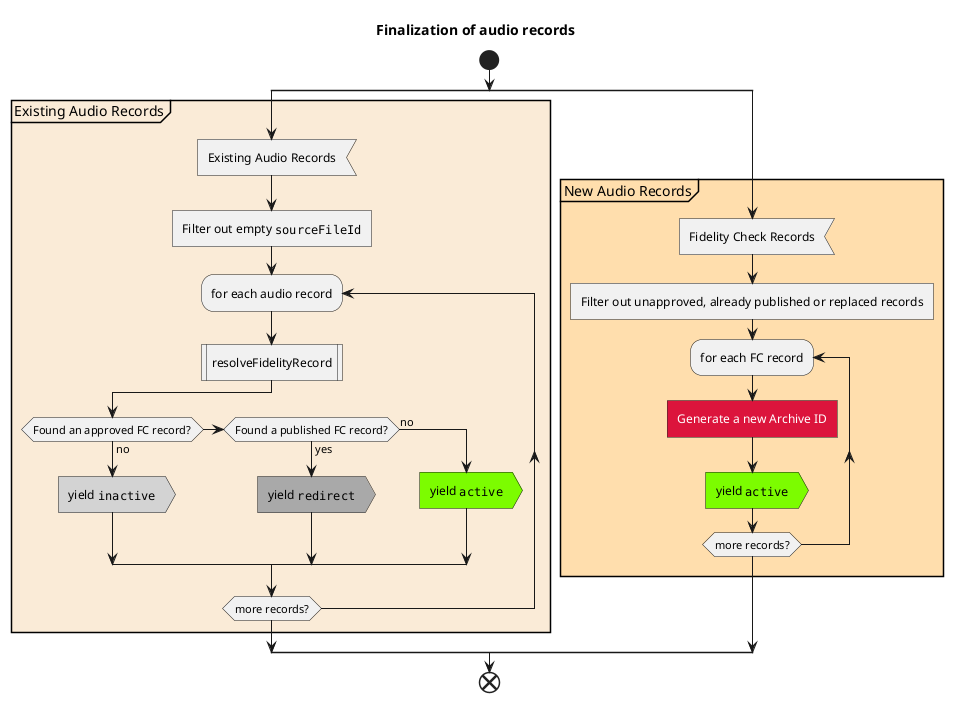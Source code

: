 @startuml finalization
title Finalization of audio records
skinparam ActivityFontColor automatic

start
split
  partition #AntiqueWhite "Existing Audio Records" {
    :Existing Audio Records<
    :Filter out empty ""sourceFileId""]
    repeat :for each audio record;
      :resolveFidelityRecord|
      if (Found an approved FC record?) then (no)
        #LightGray:yield ""inactive"">
      elseif (Found a published FC record?) then (yes)
        #DarkGray:yield ""redirect"">
      else (no)
        #LawnGreen:yield ""active"">
      endif
    repeat while (more records?)
  }

split again
  partition #NavajoWhite "New Audio Records" {
    :Fidelity Check Records<
    :Filter out unapproved, already published or replaced records]
    repeat :for each FC record;
      #Crimson:Generate a new Archive ID]
      #LawnGreen:yield ""active"">
    repeat while (more records?)
  }
end split

end

@enduml
